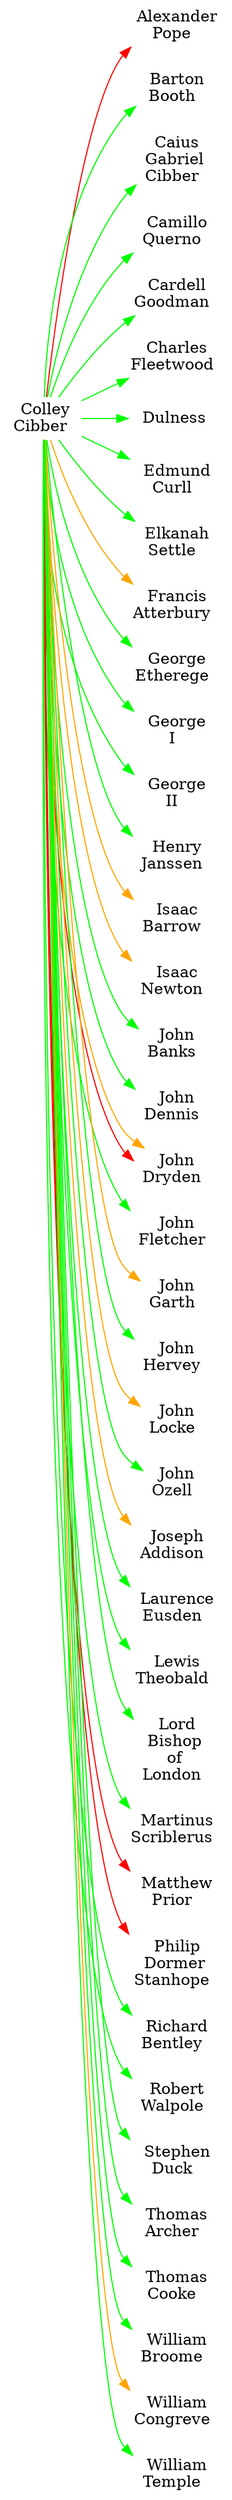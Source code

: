 digraph G {
rankdir=LR
node [shape=plaintext]
ALEXANDER_POPE [label=< Alexander<br/>Pope >]
BARTON_BOOTH [label=< Barton<br/>Booth >]
CAIUS_GABRIEL_CIBBER [label=< Caius<br/>Gabriel<br/>Cibber >]
CAMILLO_QUERNO [label=< Camillo<br/>Querno >]
CARDELL_GOODMAN [label=< Cardell<br/>Goodman >]
CHARLES_FLEETWOOD [label=< Charles<br/>Fleetwood >]
COLLEY_CIBBER [label=< Colley<br/>Cibber >]
DULNESS [label=< Dulness >]
EDMUND_CURLL [label=< Edmund<br/>Curll >]
ELKANAH_SETTLE [label=< Elkanah<br/>Settle >]
FRANCIS_ATTERBURY [label=< Francis<br/>Atterbury >]
GEORGE_ETHEREGE [label=< George<br/>Etherege >]
GEORGE_I [label=< George<br/>I >]
GEORGE_II [label=< George<br/>II >]
HENRY_JANSSEN [label=< Henry<br/>Janssen >]
ISAAC_BARROW [label=< Isaac<br/>Barrow >]
ISAAC_NEWTON [label=< Isaac<br/>Newton >]
JOHN_BANKS [label=< John<br/>Banks >]
JOHN_DENNIS [label=< John<br/>Dennis >]
JOHN_DRYDEN [label=< John<br/>Dryden >]
JOHN_FLETCHER [label=< John<br/>Fletcher >]
JOHN_GARTH [label=< John<br/>Garth >]
JOHN_HERVEY [label=< John<br/>Hervey >]
JOHN_LOCKE [label=< John<br/>Locke >]
JOHN_OZELL [label=< John<br/>Ozell >]
JOSEPH_ADDISON [label=< Joseph<br/>Addison >]
LAURENCE_EUSDEN [label=< Laurence<br/>Eusden >]
LEWIS_THEOBALD [label=< Lewis<br/>Theobald >]
LORD_BISHOP_OF_LONDON [label=< Lord<br/>Bishop<br/>of<br/>London >]
MARTINUS_SCRIBLERUS [label=< Martinus<br/>Scriblerus >]
MATTHEW_PRIOR [label=< Matthew<br/>Prior >]
PHILIP_DORMER_STANHOPE [label=< Philip<br/>Dormer<br/>Stanhope >]
RICHARD_BENTLEY [label=< Richard<br/>Bentley >]
ROBERT_WALPOLE [label=< Robert<br/>Walpole >]
STEPHEN_DUCK [label=< Stephen<br/>Duck >]
THOMAS_ARCHER [label=< Thomas<br/>Archer >]
THOMAS_COOKE [label=< Thomas<br/>Cooke >]
WILLIAM_BROOME [label=< William<br/>Broome >]
WILLIAM_CONGREVE [label=< William<br/>Congreve >]
WILLIAM_TEMPLE [label=< William<br/>Temple >]
COLLEY_CIBBER -> ALEXANDER_POPE [color=red weight=100]
COLLEY_CIBBER -> BARTON_BOOTH [color=green weight=1]
COLLEY_CIBBER -> CAIUS_GABRIEL_CIBBER [color=green weight=4]
COLLEY_CIBBER -> CAMILLO_QUERNO [color=green weight=4]
COLLEY_CIBBER -> CARDELL_GOODMAN [color=green weight=1]
COLLEY_CIBBER -> CHARLES_FLEETWOOD [color=green weight=1]
COLLEY_CIBBER -> DULNESS [color=green weight=81]
COLLEY_CIBBER -> EDMUND_CURLL [color=green weight=4]
COLLEY_CIBBER -> ELKANAH_SETTLE [color=green weight=9]
COLLEY_CIBBER -> FRANCIS_ATTERBURY [color=orange weight=1]
COLLEY_CIBBER -> GEORGE_ETHEREGE [color=green weight=1]
COLLEY_CIBBER -> GEORGE_I [color=green weight=1]
COLLEY_CIBBER -> GEORGE_II [color=green weight=4]
COLLEY_CIBBER -> HENRY_JANSSEN [color=green weight=1]
COLLEY_CIBBER -> ISAAC_BARROW [color=orange weight=1]
COLLEY_CIBBER -> ISAAC_NEWTON [color=orange weight=1]
COLLEY_CIBBER -> JOHN_BANKS [color=green weight=1]
COLLEY_CIBBER -> JOHN_DENNIS [color=green weight=4]
COLLEY_CIBBER -> JOHN_DRYDEN [color=red weight=1]
COLLEY_CIBBER -> JOHN_DRYDEN [color=orange weight=1]
COLLEY_CIBBER -> JOHN_FLETCHER [color=green weight=1]
COLLEY_CIBBER -> JOHN_GARTH [color=orange weight=1]
COLLEY_CIBBER -> JOHN_HERVEY [color=green weight=1]
COLLEY_CIBBER -> JOHN_LOCKE [color=orange weight=1]
COLLEY_CIBBER -> JOHN_OZELL [color=green weight=1]
COLLEY_CIBBER -> JOSEPH_ADDISON [color=orange weight=1]
COLLEY_CIBBER -> LAURENCE_EUSDEN [color=green weight=9]
COLLEY_CIBBER -> LEWIS_THEOBALD [color=green weight=9]
COLLEY_CIBBER -> LORD_BISHOP_OF_LONDON [color=green weight=1]
COLLEY_CIBBER -> MARTINUS_SCRIBLERUS [color=green weight=4]
COLLEY_CIBBER -> MATTHEW_PRIOR [color=red weight=1]
COLLEY_CIBBER -> PHILIP_DORMER_STANHOPE [color=red weight=1]
COLLEY_CIBBER -> RICHARD_BENTLEY [color=green weight=4]
COLLEY_CIBBER -> ROBERT_WALPOLE [color=green weight=4]
COLLEY_CIBBER -> STEPHEN_DUCK [color=green weight=1]
COLLEY_CIBBER -> THOMAS_ARCHER [color=green weight=1]
COLLEY_CIBBER -> THOMAS_COOKE [color=green weight=1]
COLLEY_CIBBER -> WILLIAM_BROOME [color=green weight=1]
COLLEY_CIBBER -> WILLIAM_CONGREVE [color=orange weight=1]
COLLEY_CIBBER -> WILLIAM_TEMPLE [color=green weight=1]
}